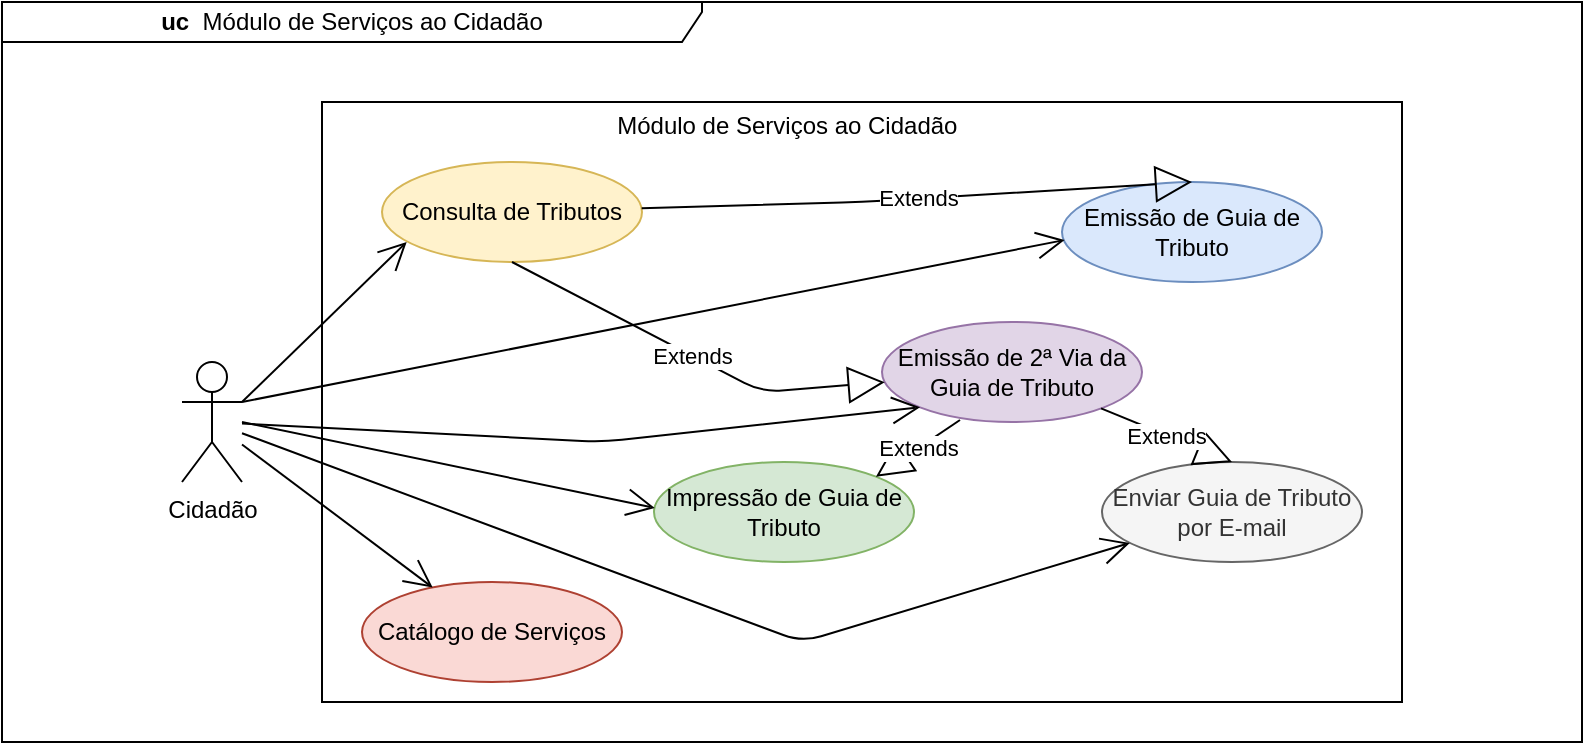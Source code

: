 <mxfile version="14.5.10" type="device"><diagram id="IEI8rDcAkqmwvOMqhgTJ" name="Page-1"><mxGraphModel dx="1422" dy="638" grid="1" gridSize="10" guides="1" tooltips="1" connect="1" arrows="1" fold="1" page="1" pageScale="1" pageWidth="827" pageHeight="1169" math="0" shadow="0"><root><mxCell id="0"/><mxCell id="1" parent="0"/><mxCell id="rWTI-Wa9t7R2NB5xCKvF-3" value="&lt;div style=&quot;text-align: left&quot;&gt;&lt;b&gt;uc&lt;/b&gt;&lt;span&gt;&amp;nbsp;&amp;nbsp;&lt;/span&gt;&lt;span&gt;Módulo de Serviços ao Cidadão&lt;/span&gt;&lt;/div&gt;" style="shape=umlFrame;whiteSpace=wrap;html=1;width=350;height=20;" parent="1" vertex="1"><mxGeometry x="20" y="60" width="790" height="370" as="geometry"/></mxCell><mxCell id="rWTI-Wa9t7R2NB5xCKvF-4" value="" style="html=1;" parent="1" vertex="1"><mxGeometry x="180" y="110" width="540" height="300" as="geometry"/></mxCell><mxCell id="rWTI-Wa9t7R2NB5xCKvF-1" value="Cidadão" style="shape=umlActor;verticalLabelPosition=bottom;verticalAlign=top;html=1;outlineConnect=0;" parent="1" vertex="1"><mxGeometry x="110" y="240" width="30" height="60" as="geometry"/></mxCell><mxCell id="rWTI-Wa9t7R2NB5xCKvF-5" value="&amp;nbsp;Módulo de&amp;nbsp;Serviços ao Cidadão" style="text;html=1;strokeColor=none;fillColor=none;align=center;verticalAlign=middle;whiteSpace=wrap;rounded=0;" parent="1" vertex="1"><mxGeometry x="251" y="112" width="320" height="20" as="geometry"/></mxCell><mxCell id="rWTI-Wa9t7R2NB5xCKvF-6" value="Consulta de Tributos" style="ellipse;whiteSpace=wrap;html=1;fillColor=#fff2cc;strokeColor=#d6b656;" parent="1" vertex="1"><mxGeometry x="210" y="140" width="130" height="50" as="geometry"/></mxCell><mxCell id="rWTI-Wa9t7R2NB5xCKvF-7" value="Emissão de 2ª Via da Guia de Tributo" style="ellipse;whiteSpace=wrap;html=1;fillColor=#e1d5e7;strokeColor=#9673a6;" parent="1" vertex="1"><mxGeometry x="460" y="220" width="130" height="50" as="geometry"/></mxCell><mxCell id="rWTI-Wa9t7R2NB5xCKvF-8" value="Emissão de Guia de Tributo" style="ellipse;whiteSpace=wrap;html=1;fillColor=#dae8fc;strokeColor=#6c8ebf;" parent="1" vertex="1"><mxGeometry x="550" y="150" width="130" height="50" as="geometry"/></mxCell><mxCell id="rWTI-Wa9t7R2NB5xCKvF-9" value="Impressão de Guia de Tributo" style="ellipse;whiteSpace=wrap;html=1;fillColor=#d5e8d4;strokeColor=#82b366;" parent="1" vertex="1"><mxGeometry x="346" y="290" width="130" height="50" as="geometry"/></mxCell><mxCell id="rWTI-Wa9t7R2NB5xCKvF-10" value="Enviar Guia de Tributo por E-mail" style="ellipse;whiteSpace=wrap;html=1;fillColor=#f5f5f5;strokeColor=#666666;fontColor=#333333;" parent="1" vertex="1"><mxGeometry x="570" y="290" width="130" height="50" as="geometry"/></mxCell><mxCell id="rWTI-Wa9t7R2NB5xCKvF-18" value="" style="endArrow=open;endFill=1;endSize=12;html=1;entryX=0;entryY=1;entryDx=0;entryDy=0;" parent="1" source="rWTI-Wa9t7R2NB5xCKvF-1" target="rWTI-Wa9t7R2NB5xCKvF-7" edge="1"><mxGeometry width="160" relative="1" as="geometry"><mxPoint x="160" y="290" as="sourcePoint"/><mxPoint x="300" y="290" as="targetPoint"/><Array as="points"><mxPoint x="320" y="280"/></Array></mxGeometry></mxCell><mxCell id="rWTI-Wa9t7R2NB5xCKvF-19" value="" style="endArrow=open;endFill=1;endSize=12;html=1;" parent="1" target="rWTI-Wa9t7R2NB5xCKvF-10" edge="1" source="rWTI-Wa9t7R2NB5xCKvF-1"><mxGeometry width="160" relative="1" as="geometry"><mxPoint x="181" y="279" as="sourcePoint"/><mxPoint x="291" y="367" as="targetPoint"/><Array as="points"><mxPoint x="420" y="380"/></Array></mxGeometry></mxCell><mxCell id="rWTI-Wa9t7R2NB5xCKvF-20" value="" style="endArrow=open;endFill=1;endSize=12;html=1;entryX=0.01;entryY=0.58;entryDx=0;entryDy=0;entryPerimeter=0;" parent="1" target="rWTI-Wa9t7R2NB5xCKvF-8" edge="1"><mxGeometry width="160" relative="1" as="geometry"><mxPoint x="140" y="260" as="sourcePoint"/><mxPoint x="360" y="243" as="targetPoint"/></mxGeometry></mxCell><mxCell id="rWTI-Wa9t7R2NB5xCKvF-21" value="" style="endArrow=open;endFill=1;endSize=12;html=1;entryX=0.003;entryY=0.46;entryDx=0;entryDy=0;entryPerimeter=0;" parent="1" target="rWTI-Wa9t7R2NB5xCKvF-9" edge="1"><mxGeometry width="160" relative="1" as="geometry"><mxPoint x="140" y="270" as="sourcePoint"/><mxPoint x="370" y="349" as="targetPoint"/></mxGeometry></mxCell><mxCell id="rWTI-Wa9t7R2NB5xCKvF-22" value="" style="endArrow=open;endFill=1;endSize=12;html=1;entryX=0.095;entryY=0.8;entryDx=0;entryDy=0;entryPerimeter=0;exitX=1;exitY=0.333;exitDx=0;exitDy=0;exitPerimeter=0;" parent="1" target="rWTI-Wa9t7R2NB5xCKvF-6" edge="1" source="rWTI-Wa9t7R2NB5xCKvF-1"><mxGeometry width="160" relative="1" as="geometry"><mxPoint x="181" y="267" as="sourcePoint"/><mxPoint x="250" y="220" as="targetPoint"/></mxGeometry></mxCell><mxCell id="EXEKSZNcUESabDGVdWwA-2" value="Catálogo de Serviços" style="ellipse;whiteSpace=wrap;html=1;fillColor=#fad9d5;strokeColor=#ae4132;" parent="1" vertex="1"><mxGeometry x="200" y="350" width="130" height="50" as="geometry"/></mxCell><mxCell id="EXEKSZNcUESabDGVdWwA-3" value="" style="endArrow=open;endFill=1;endSize=12;html=1;" parent="1" target="EXEKSZNcUESabDGVdWwA-2" edge="1" source="rWTI-Wa9t7R2NB5xCKvF-1"><mxGeometry width="160" relative="1" as="geometry"><mxPoint x="181" y="282.817" as="sourcePoint"/><mxPoint x="301.339" y="395.869" as="targetPoint"/></mxGeometry></mxCell><mxCell id="uZRj2zNHUezTWfGV9lkQ-1" value="Extends" style="endArrow=block;endSize=16;endFill=0;html=1;exitX=0.5;exitY=1;exitDx=0;exitDy=0;" parent="1" source="rWTI-Wa9t7R2NB5xCKvF-6" target="rWTI-Wa9t7R2NB5xCKvF-7" edge="1"><mxGeometry width="160" relative="1" as="geometry"><mxPoint x="350" y="170" as="sourcePoint"/><mxPoint x="510" y="170" as="targetPoint"/><Array as="points"><mxPoint x="400" y="255"/></Array></mxGeometry></mxCell><mxCell id="uZRj2zNHUezTWfGV9lkQ-2" value="Extends" style="endArrow=block;endSize=16;endFill=0;html=1;entryX=0.5;entryY=0;entryDx=0;entryDy=0;" parent="1" source="rWTI-Wa9t7R2NB5xCKvF-6" target="rWTI-Wa9t7R2NB5xCKvF-8" edge="1"><mxGeometry width="160" relative="1" as="geometry"><mxPoint x="339" y="220" as="sourcePoint"/><mxPoint x="397.632" y="281.527" as="targetPoint"/><Array as="points"><mxPoint x="450" y="160"/></Array></mxGeometry></mxCell><mxCell id="uZRj2zNHUezTWfGV9lkQ-3" value="Extends" style="endArrow=block;endSize=16;endFill=0;html=1;entryX=0.5;entryY=0;entryDx=0;entryDy=0;" parent="1" source="rWTI-Wa9t7R2NB5xCKvF-7" target="rWTI-Wa9t7R2NB5xCKvF-10" edge="1"><mxGeometry width="160" relative="1" as="geometry"><mxPoint x="535" y="295" as="sourcePoint"/><mxPoint x="535" y="430" as="targetPoint"/></mxGeometry></mxCell><mxCell id="uZRj2zNHUezTWfGV9lkQ-4" value="Extends" style="endArrow=block;endSize=16;endFill=0;html=1;entryX=1;entryY=0;entryDx=0;entryDy=0;exitX=0.3;exitY=0.98;exitDx=0;exitDy=0;exitPerimeter=0;" parent="1" source="rWTI-Wa9t7R2NB5xCKvF-7" target="rWTI-Wa9t7R2NB5xCKvF-9" edge="1"><mxGeometry width="160" relative="1" as="geometry"><mxPoint x="543.334" y="304.992" as="sourcePoint"/><mxPoint x="535" y="430" as="targetPoint"/></mxGeometry></mxCell></root></mxGraphModel></diagram></mxfile>